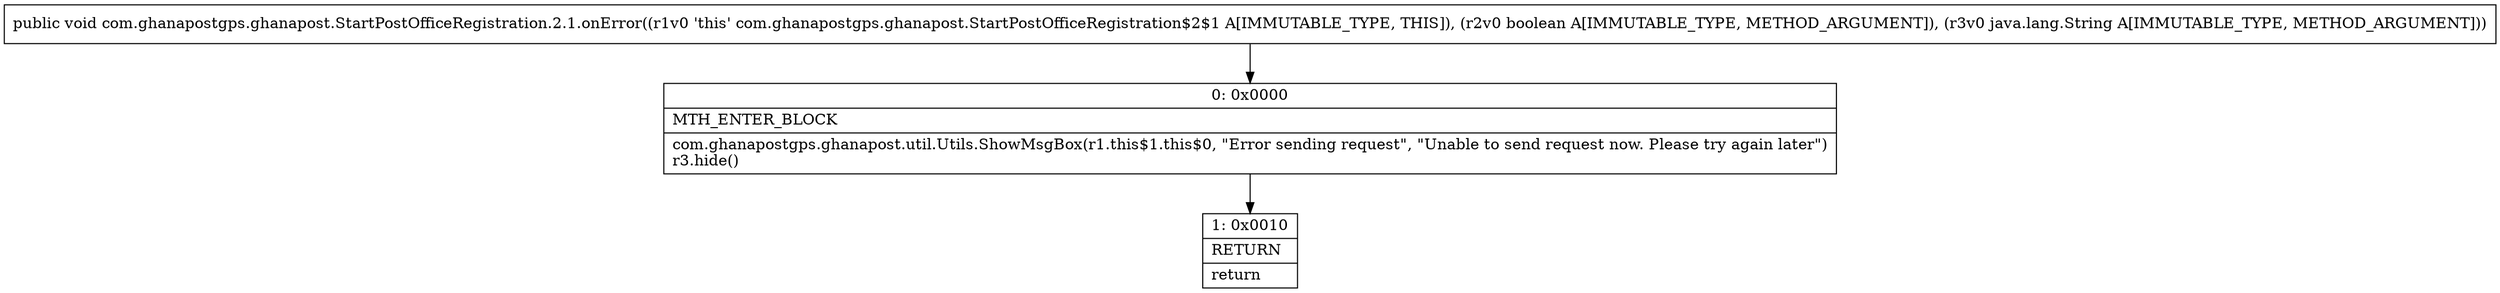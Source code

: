 digraph "CFG forcom.ghanapostgps.ghanapost.StartPostOfficeRegistration.2.1.onError(ZLjava\/lang\/String;)V" {
Node_0 [shape=record,label="{0\:\ 0x0000|MTH_ENTER_BLOCK\l|com.ghanapostgps.ghanapost.util.Utils.ShowMsgBox(r1.this$1.this$0, \"Error sending request\", \"Unable to send request now. Please try again later\")\lr3.hide()\l}"];
Node_1 [shape=record,label="{1\:\ 0x0010|RETURN\l|return\l}"];
MethodNode[shape=record,label="{public void com.ghanapostgps.ghanapost.StartPostOfficeRegistration.2.1.onError((r1v0 'this' com.ghanapostgps.ghanapost.StartPostOfficeRegistration$2$1 A[IMMUTABLE_TYPE, THIS]), (r2v0 boolean A[IMMUTABLE_TYPE, METHOD_ARGUMENT]), (r3v0 java.lang.String A[IMMUTABLE_TYPE, METHOD_ARGUMENT])) }"];
MethodNode -> Node_0;
Node_0 -> Node_1;
}

